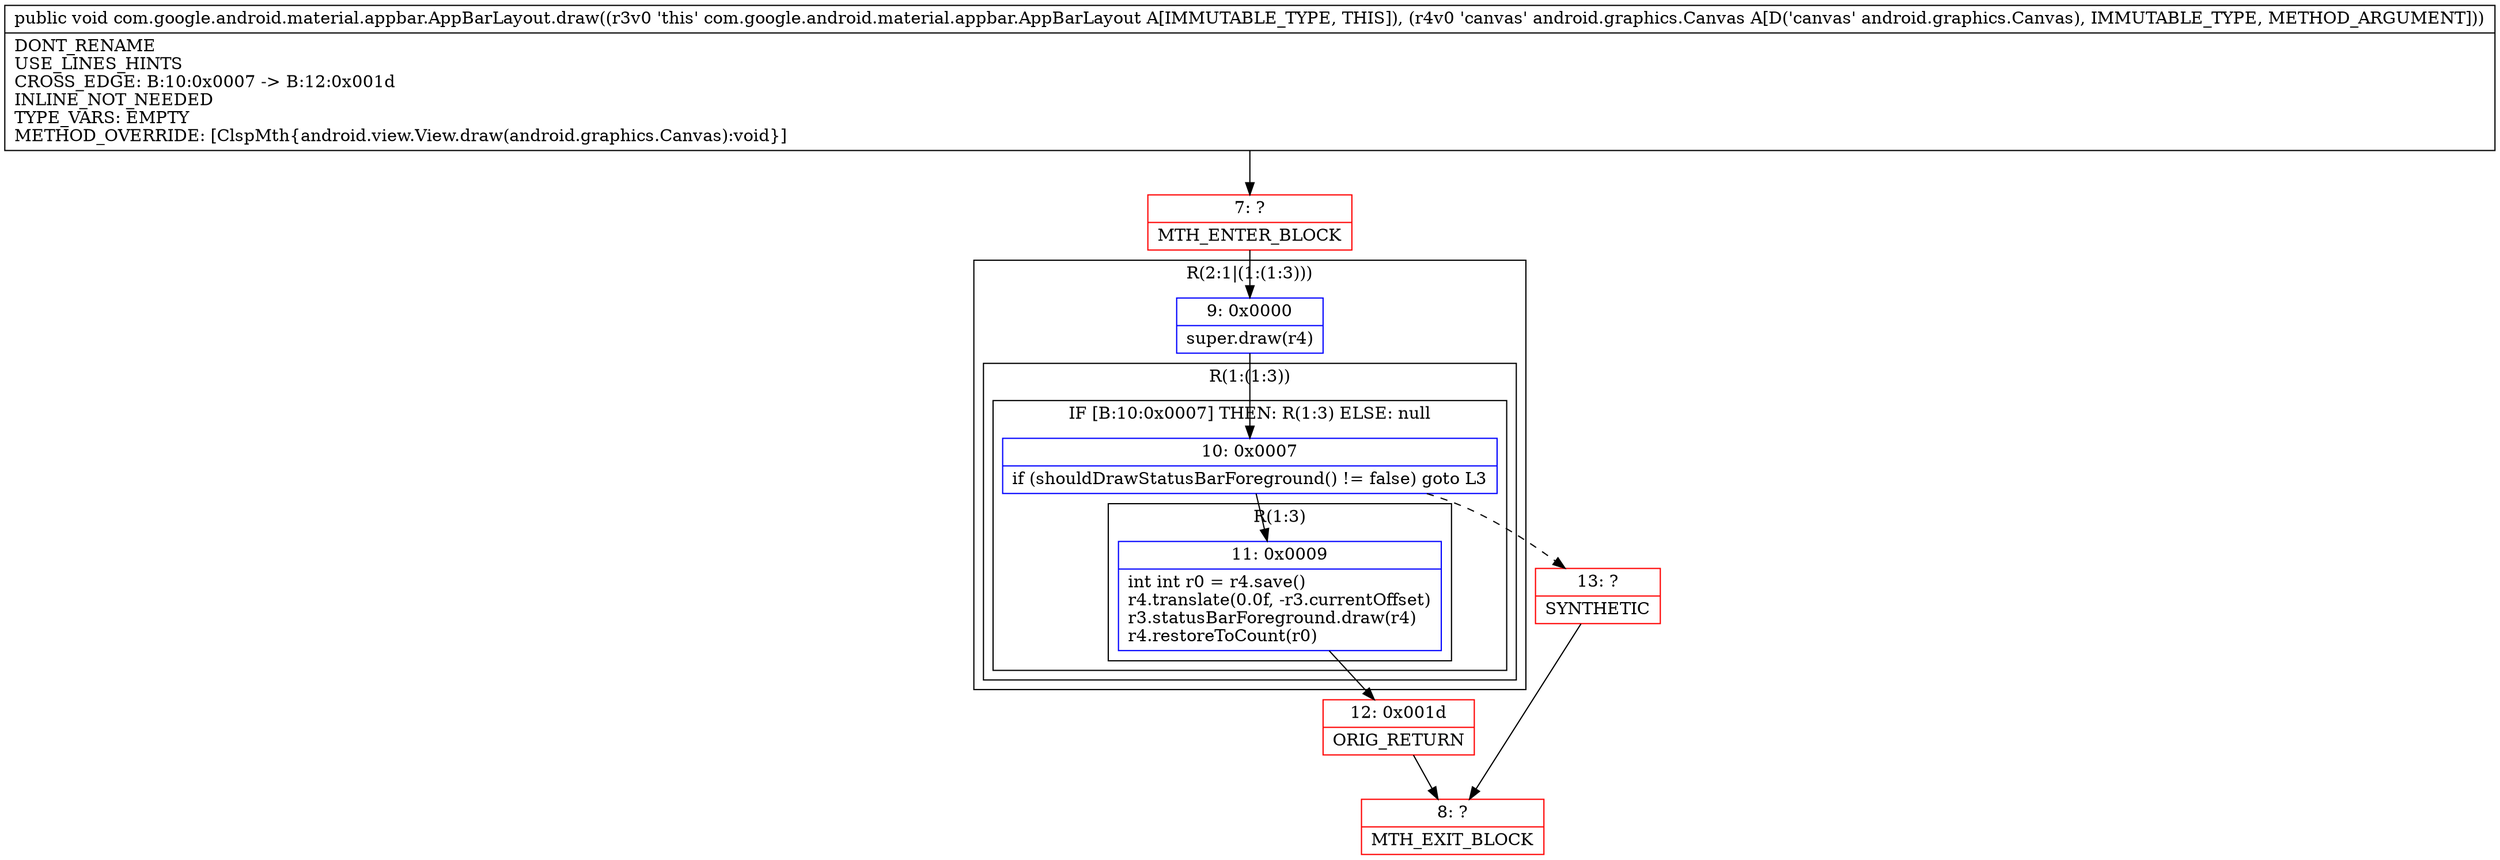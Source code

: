 digraph "CFG forcom.google.android.material.appbar.AppBarLayout.draw(Landroid\/graphics\/Canvas;)V" {
subgraph cluster_Region_1731748691 {
label = "R(2:1|(1:(1:3)))";
node [shape=record,color=blue];
Node_9 [shape=record,label="{9\:\ 0x0000|super.draw(r4)\l}"];
subgraph cluster_Region_711643323 {
label = "R(1:(1:3))";
node [shape=record,color=blue];
subgraph cluster_IfRegion_729674379 {
label = "IF [B:10:0x0007] THEN: R(1:3) ELSE: null";
node [shape=record,color=blue];
Node_10 [shape=record,label="{10\:\ 0x0007|if (shouldDrawStatusBarForeground() != false) goto L3\l}"];
subgraph cluster_Region_1138918995 {
label = "R(1:3)";
node [shape=record,color=blue];
Node_11 [shape=record,label="{11\:\ 0x0009|int int r0 = r4.save()\lr4.translate(0.0f, \-r3.currentOffset)\lr3.statusBarForeground.draw(r4)\lr4.restoreToCount(r0)\l}"];
}
}
}
}
Node_7 [shape=record,color=red,label="{7\:\ ?|MTH_ENTER_BLOCK\l}"];
Node_12 [shape=record,color=red,label="{12\:\ 0x001d|ORIG_RETURN\l}"];
Node_8 [shape=record,color=red,label="{8\:\ ?|MTH_EXIT_BLOCK\l}"];
Node_13 [shape=record,color=red,label="{13\:\ ?|SYNTHETIC\l}"];
MethodNode[shape=record,label="{public void com.google.android.material.appbar.AppBarLayout.draw((r3v0 'this' com.google.android.material.appbar.AppBarLayout A[IMMUTABLE_TYPE, THIS]), (r4v0 'canvas' android.graphics.Canvas A[D('canvas' android.graphics.Canvas), IMMUTABLE_TYPE, METHOD_ARGUMENT]))  | DONT_RENAME\lUSE_LINES_HINTS\lCROSS_EDGE: B:10:0x0007 \-\> B:12:0x001d\lINLINE_NOT_NEEDED\lTYPE_VARS: EMPTY\lMETHOD_OVERRIDE: [ClspMth\{android.view.View.draw(android.graphics.Canvas):void\}]\l}"];
MethodNode -> Node_7;Node_9 -> Node_10;
Node_10 -> Node_11;
Node_10 -> Node_13[style=dashed];
Node_11 -> Node_12;
Node_7 -> Node_9;
Node_12 -> Node_8;
Node_13 -> Node_8;
}

